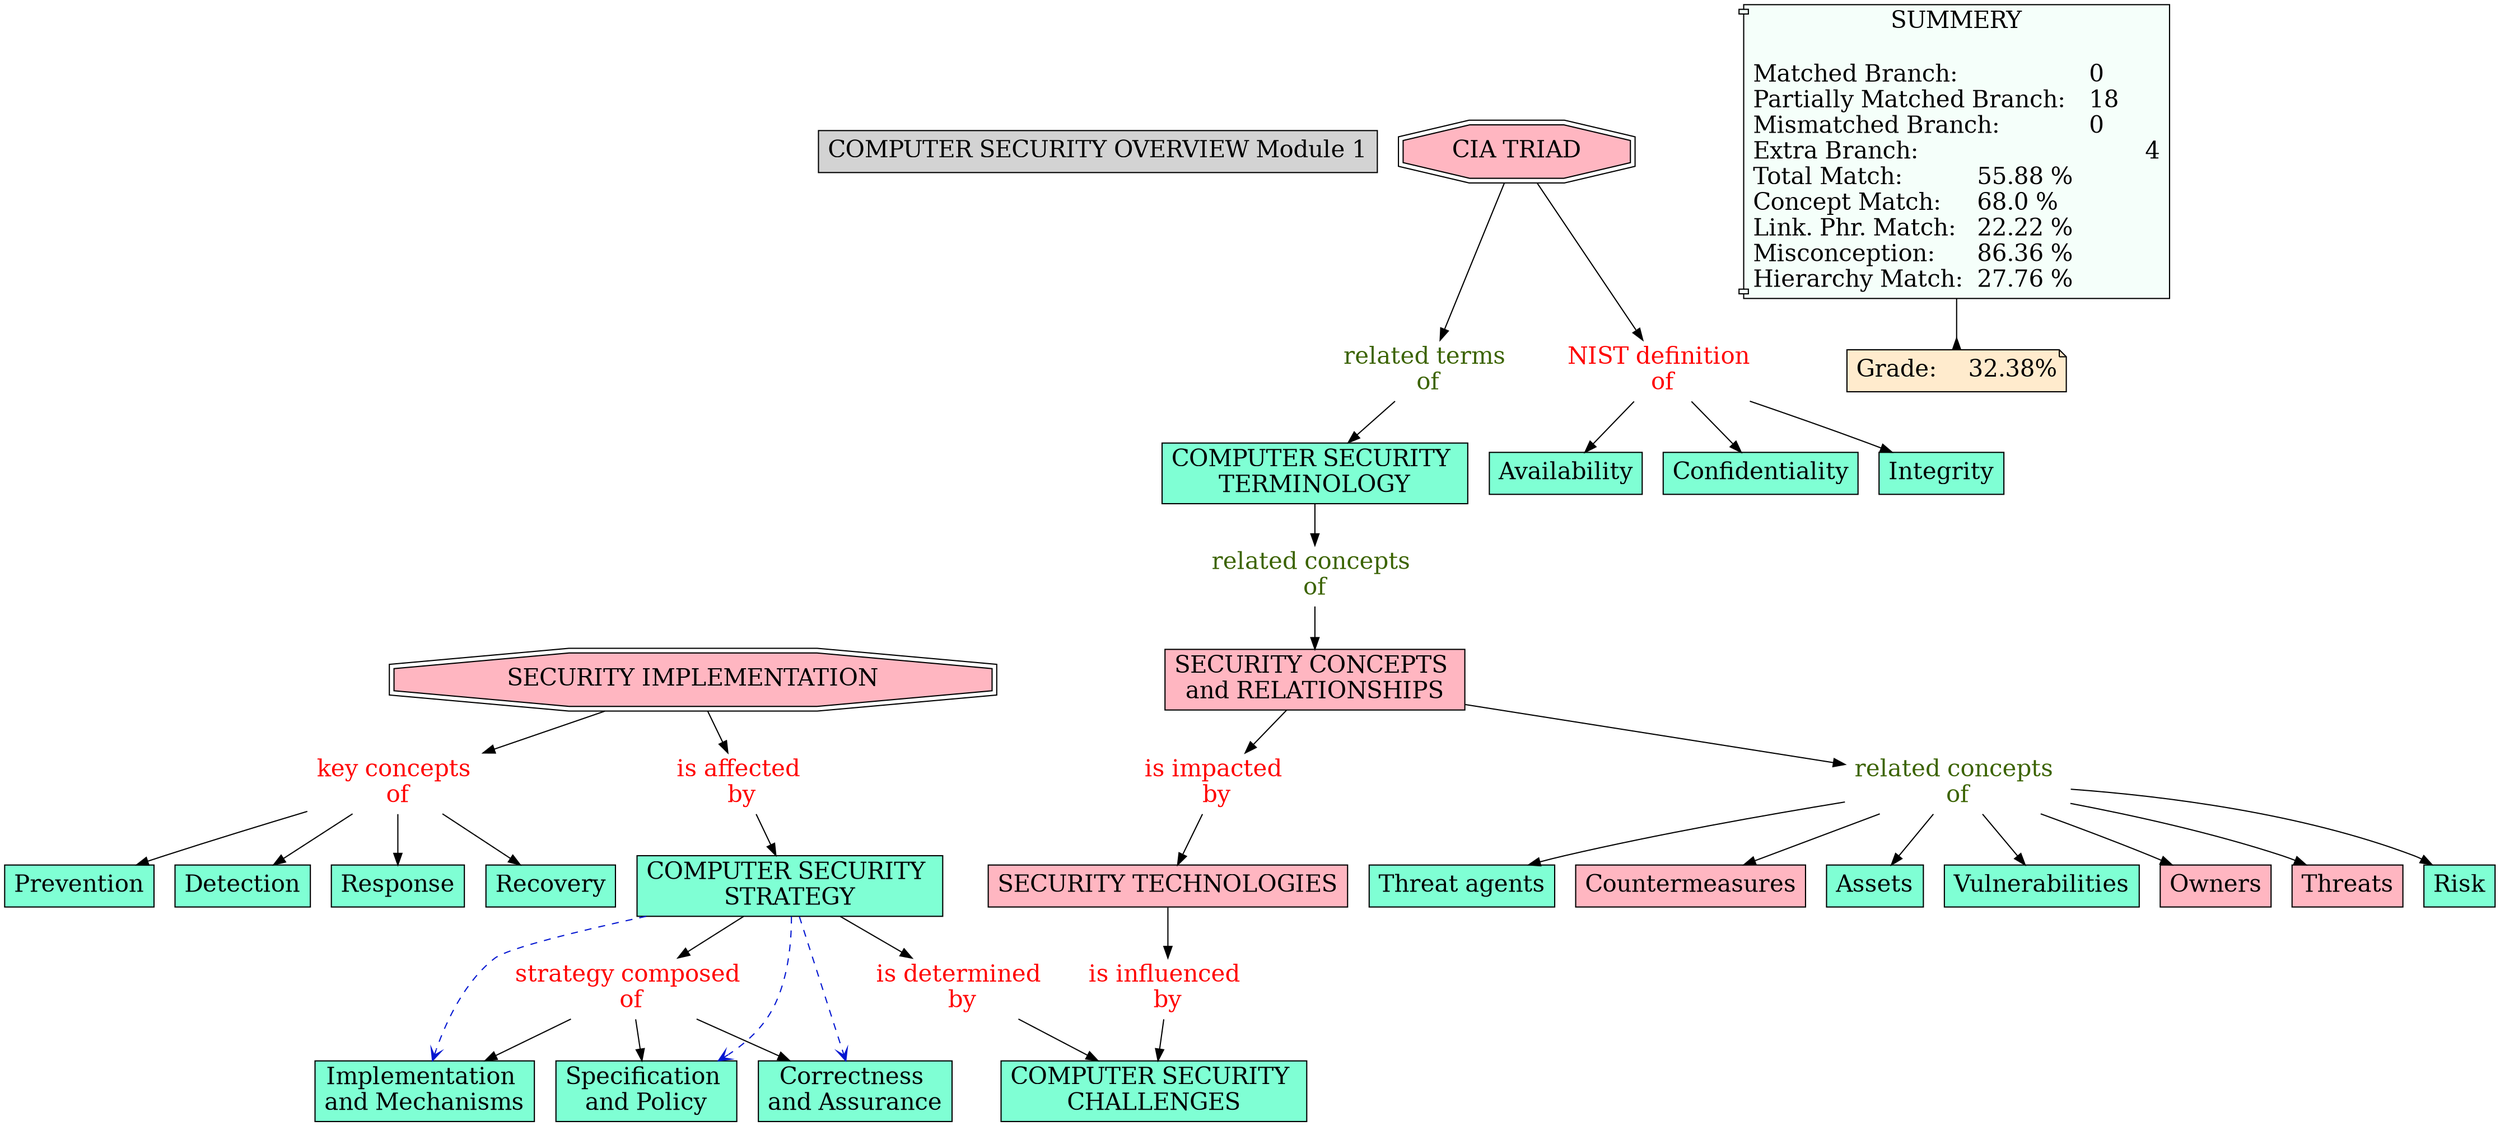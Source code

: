 // The Round Table
digraph {
	"1S2N15Y4S-PD7HZR-PF" [label="COMPUTER SECURITY OVERVIEW Module 1" Gsplines=true fontsize=20 shape=rect style=filled]
	"1S2N4CJCC-221WY2M-3DW" [label="COMPUTER SECURITY 
TERMINOLOGY" Gsplines=true fillcolor=aquamarine fontsize=20 shape=rect style=filled]
	"1S40W3TRP-5XM0N8-4MX" [label="related concepts 
of" Gsplines=true fontcolor="#3B6300" fontsize=20 shape=none]
	"1S2N4CJCC-221WY2M-3DW" -> "1S40W3TRP-5XM0N8-4MX" [constraint=true]
	"1S2N9W335-1X1MM33-7R7" [label="NIST definition 
of" Gsplines=true fontcolor=red fontsize=20 shape=none]
	"1S2N2QJK8-2MGKG0-1WB" [label=Availability Gsplines=true fillcolor=aquamarine fontsize=20 shape=rect style=filled]
	"1S2N9W335-1X1MM33-7R7" -> "1S2N2QJK8-2MGKG0-1WB" [constraint=true]
	"1S40W28FJ-28MH6R0-4LH" [label="is impacted 
by" Gsplines=true fontcolor=red fontsize=20 shape=none]
	"1S2N37JQK-1QD35BF-29C" [label="SECURITY TECHNOLOGIES
" Gsplines=true fillcolor="#FFB6C1" fontsize=20 shape=rect style=filled]
	"1S40W28FJ-28MH6R0-4LH" -> "1S2N37JQK-1QD35BF-29C" [constraint=true]
	"1S2N9W335-1X1MM33-7R7" [label="NIST definition 
of" Gsplines=true fontcolor=red fontsize=20 shape=none]
	"1S2N2QFDZ-125J02H-1W2" [label=Confidentiality Gsplines=true fillcolor=aquamarine fontsize=20 shape=rect style=filled]
	"1S2N9W335-1X1MM33-7R7" -> "1S2N2QFDZ-125J02H-1W2" [constraint=true]
	"1S2NC97F5-12W2H9P-9D9" [label="related concepts 
of" Gsplines=true fontcolor="#3B6300" fontsize=20 shape=none]
	"1S2N9Y7LC-1S38ZQN-7TS" [label=Vulnerabilities Gsplines=true fillcolor=aquamarine fontsize=20 shape=rect style=filled]
	"1S2NC97F5-12W2H9P-9D9" -> "1S2N9Y7LC-1S38ZQN-7TS" [constraint=true]
	"1S2NC97F5-12W2H9P-9D9" [label="related concepts 
of" Gsplines=true fontcolor="#3B6300" fontsize=20 shape=none]
	"1S2N9XTTG-89GLF9-7T0" [label=Owners Gsplines=true fillcolor="#FFB6C1" fontsize=20 shape=rect style=filled]
	"1S2NC97F5-12W2H9P-9D9" -> "1S2N9XTTG-89GLF9-7T0" [constraint=true]
	"1S40W5FJP-1H8CKMB-4Q5" [label="is determined 
by" Gsplines=true fontcolor=red fontsize=20 shape=none]
	"1S2N4BP56-191G7G6-3C7" [label="COMPUTER SECURITY 
CHALLENGES" Gsplines=true fillcolor=aquamarine fontsize=20 shape=rect style=filled]
	"1S40W5FJP-1H8CKMB-4Q5" -> "1S2N4BP56-191G7G6-3C7" [constraint=true]
	"1S2NC97F5-12W2H9P-9D9" [label="related concepts 
of" Gsplines=true fontcolor="#3B6300" fontsize=20 shape=none]
	"1S2N9Y6GS-13WYC0L-7TN" [label=Threats Gsplines=true fillcolor="#FFB6C1" fontsize=20 shape=rect style=filled]
	"1S2NC97F5-12W2H9P-9D9" -> "1S2N9Y6GS-13WYC0L-7TN" [constraint=true]
	"1S2N37JQK-1QD35BF-29C" [label="SECURITY TECHNOLOGIES
" Gsplines=true fillcolor="#FFB6C1" fontsize=20 shape=rect style=filled]
	"1S40W597S-1B0XBLY-4PW" [label="is influenced 
by" Gsplines=true fontcolor=red fontsize=20 shape=none]
	"1S2N37JQK-1QD35BF-29C" -> "1S40W597S-1B0XBLY-4PW" [constraint=true]
	"1S2N2T317-72PL5N-1Y2" [label="SECURITY IMPLEMENTATION
" Gsplines=true fillcolor="#FFB6C1" fontsize=20 shape=doubleoctagon style=filled]
	"1S40W5Y1W-1HR8CYL-4RJ" [label="is affected 
by" Gsplines=true fontcolor=red fontsize=20 shape=none]
	"1S2N2T317-72PL5N-1Y2" -> "1S40W5Y1W-1HR8CYL-4RJ" [constraint=true]
	"1S2N9TH84-2BNZQKD-7NV" [label="key concepts 
of" Gsplines=true fontcolor=red fontsize=20 shape=none]
	"1S2N2TY6L-1DTJFMF-1Z9" [label=Recovery Gsplines=true fillcolor=aquamarine fontsize=20 shape=rect style=filled]
	"1S2N9TH84-2BNZQKD-7NV" -> "1S2N2TY6L-1DTJFMF-1Z9" [constraint=true]
	"1S2N9W335-1X1MM33-7R7" [label="NIST definition 
of" Gsplines=true fontcolor=red fontsize=20 shape=none]
	"1S2N2QH19-BSV73-1W6" [label=Integrity Gsplines=true fillcolor=aquamarine fontsize=20 shape=rect style=filled]
	"1S2N9W335-1X1MM33-7R7" -> "1S2N2QH19-BSV73-1W6" [constraint=true]
	"1S2N9P7L3-26DPZBQ-7J6" [label="strategy composed 
of" Gsplines=true fontcolor=red fontsize=20 shape=none]
	"1S2N31CWZ-101XCDZ-25K" [label="Specification 
and Policy
" Gsplines=true fillcolor=aquamarine fontsize=20 shape=rect style=filled]
	"1S2N9P7L3-26DPZBQ-7J6" -> "1S2N31CWZ-101XCDZ-25K" [constraint=true]
	"1S40W5Y1W-1HR8CYL-4RJ" [label="is affected 
by" Gsplines=true fontcolor=red fontsize=20 shape=none]
	"1S2N30VGK-1HH2KXZ-24K" [label="COMPUTER SECURITY 
STRATEGY" Gsplines=true fillcolor=aquamarine fontsize=20 shape=rect style=filled]
	"1S40W5Y1W-1HR8CYL-4RJ" -> "1S2N30VGK-1HH2KXZ-24K" [constraint=true]
	"1S2N9TH84-2BNZQKD-7NV" [label="key concepts 
of" Gsplines=true fontcolor=red fontsize=20 shape=none]
	"1S2N2V04Z-LSQNG2-1ZF" [label=Prevention Gsplines=true fillcolor=aquamarine fontsize=20 shape=rect style=filled]
	"1S2N9TH84-2BNZQKD-7NV" -> "1S2N2V04Z-LSQNG2-1ZF" [constraint=true]
	"1S2NC97F5-12W2H9P-9D9" [label="related concepts 
of" Gsplines=true fontcolor="#3B6300" fontsize=20 shape=none]
	"1S2NB1K4F-1NXMNBH-7XG" [label=Risk Gsplines=true fillcolor=aquamarine fontsize=20 shape=rect style=filled]
	"1S2NC97F5-12W2H9P-9D9" -> "1S2NB1K4F-1NXMNBH-7XG" [constraint=true]
	"1S2N9P7L3-26DPZBQ-7J6" [label="strategy composed 
of" Gsplines=true fontcolor=red fontsize=20 shape=none]
	"1S2N31GJJ-Y99VVD-25T" [label="Correctness 
and Assurance
" Gsplines=true fillcolor=aquamarine fontsize=20 shape=rect style=filled]
	"1S2N9P7L3-26DPZBQ-7J6" -> "1S2N31GJJ-Y99VVD-25T" [constraint=true]
	"1S2NC97F5-12W2H9P-9D9" [label="related concepts 
of" Gsplines=true fontcolor="#3B6300" fontsize=20 shape=none]
	"1S2N9Y55H-2D7W5GB-7TJ" [label="Threat agents
" Gsplines=true fillcolor=aquamarine fontsize=20 shape=rect style=filled]
	"1S2NC97F5-12W2H9P-9D9" -> "1S2N9Y55H-2D7W5GB-7TJ" [constraint=true]
	"1S2NC97F5-12W2H9P-9D9" [label="related concepts 
of" Gsplines=true fontcolor="#3B6300" fontsize=20 shape=none]
	"1S2N9Y40X-1S5GM4K-7TD" [label=Countermeasures Gsplines=true fillcolor="#FFB6C1" fontsize=20 shape=rect style=filled]
	"1S2NC97F5-12W2H9P-9D9" -> "1S2N9Y40X-1S5GM4K-7TD" [constraint=true]
	"1S40W597S-1B0XBLY-4PW" [label="is influenced 
by" Gsplines=true fontcolor=red fontsize=20 shape=none]
	"1S2N4BP56-191G7G6-3C7" [label="COMPUTER SECURITY 
CHALLENGES" Gsplines=true fillcolor=aquamarine fontsize=20 shape=rect style=filled]
	"1S40W597S-1B0XBLY-4PW" -> "1S2N4BP56-191G7G6-3C7" [constraint=true]
	"1S2N30VGK-1HH2KXZ-24K" [label="COMPUTER SECURITY 
STRATEGY" Gsplines=true fillcolor=aquamarine fontsize=20 shape=rect style=filled]
	"1S2N9P7L3-26DPZBQ-7J6" [label="strategy composed 
of" Gsplines=true fontcolor=red fontsize=20 shape=none]
	"1S2N30VGK-1HH2KXZ-24K" -> "1S2N9P7L3-26DPZBQ-7J6" [constraint=true]
	"1S2N6TMV3-14Z55M9-3YH" [label="SECURITY CONCEPTS 
and RELATIONSHIPS
" Gsplines=true fillcolor="#FFB6C1" fontsize=20 shape=rect style=filled]
	"1S40W28FJ-28MH6R0-4LH" [label="is impacted 
by" Gsplines=true fontcolor=red fontsize=20 shape=none]
	"1S2N6TMV3-14Z55M9-3YH" -> "1S40W28FJ-28MH6R0-4LH" [constraint=true]
	"1S2N2Q513-1L04NLV-1VM" [label="CIA TRIAD" Gsplines=true fillcolor="#FFB6C1" fontsize=20 shape=doubleoctagon style=filled]
	"1S2N9W335-1X1MM33-7R7" [label="NIST definition 
of" Gsplines=true fontcolor=red fontsize=20 shape=none]
	"1S2N2Q513-1L04NLV-1VM" -> "1S2N9W335-1X1MM33-7R7" [constraint=true]
	"1S2N2Q513-1L04NLV-1VM" [label="CIA TRIAD" Gsplines=true fillcolor="#FFB6C1" fontsize=20 shape=doubleoctagon style=filled]
	"1S40W0T6H-177H35R-4J7" [label="related terms 
of" Gsplines=true fontcolor="#3B6300" fontsize=20 shape=none]
	"1S2N2Q513-1L04NLV-1VM" -> "1S40W0T6H-177H35R-4J7" [constraint=true]
	"1S2NC97F5-12W2H9P-9D9" [label="related concepts 
of" Gsplines=true fontcolor="#3B6300" fontsize=20 shape=none]
	"1S2N9ZTPF-1DR1N0S-7WS" [label=Assets Gsplines=true fillcolor=aquamarine fontsize=20 shape=rect style=filled]
	"1S2NC97F5-12W2H9P-9D9" -> "1S2N9ZTPF-1DR1N0S-7WS" [constraint=true]
	"1S2N30VGK-1HH2KXZ-24K" [label="COMPUTER SECURITY 
STRATEGY" Gsplines=true fillcolor=aquamarine fontsize=20 shape=rect style=filled]
	"1S40W5FJP-1H8CKMB-4Q5" [label="is determined 
by" Gsplines=true fontcolor=red fontsize=20 shape=none]
	"1S2N30VGK-1HH2KXZ-24K" -> "1S40W5FJP-1H8CKMB-4Q5" [constraint=true]
	"1S2N9P7L3-26DPZBQ-7J6" [label="strategy composed 
of" Gsplines=true fontcolor=red fontsize=20 shape=none]
	"1S2N31F5G-6HHPHY-25P" [label="Implementation 
and Mechanisms
" Gsplines=true fillcolor=aquamarine fontsize=20 shape=rect style=filled]
	"1S2N9P7L3-26DPZBQ-7J6" -> "1S2N31F5G-6HHPHY-25P" [constraint=true]
	"1S2N9TH84-2BNZQKD-7NV" [label="key concepts 
of" Gsplines=true fontcolor=red fontsize=20 shape=none]
	"1S2N2TT3M-3XX8V7-1Z1" [label=Detection Gsplines=true fillcolor=aquamarine fontsize=20 shape=rect style=filled]
	"1S2N9TH84-2BNZQKD-7NV" -> "1S2N2TT3M-3XX8V7-1Z1" [constraint=true]
	"1S2N9TH84-2BNZQKD-7NV" [label="key concepts 
of" Gsplines=true fontcolor=red fontsize=20 shape=none]
	"1S2N2TWB1-G4C2L6-1Z5" [label=Response Gsplines=true fillcolor=aquamarine fontsize=20 shape=rect style=filled]
	"1S2N9TH84-2BNZQKD-7NV" -> "1S2N2TWB1-G4C2L6-1Z5" [constraint=true]
	"1S40W0T6H-177H35R-4J7" [label="related terms 
of" Gsplines=true fontcolor="#3B6300" fontsize=20 shape=none]
	"1S2N4CJCC-221WY2M-3DW" [label="COMPUTER SECURITY 
TERMINOLOGY" Gsplines=true fillcolor=aquamarine fontsize=20 shape=rect style=filled]
	"1S40W0T6H-177H35R-4J7" -> "1S2N4CJCC-221WY2M-3DW" [constraint=true]
	"1S2N6TMV3-14Z55M9-3YH" [label="SECURITY CONCEPTS 
and RELATIONSHIPS
" Gsplines=true fillcolor="#FFB6C1" fontsize=20 shape=rect style=filled]
	"1S2NC97F5-12W2H9P-9D9" [label="related concepts 
of" Gsplines=true fontcolor="#3B6300" fontsize=20 shape=none]
	"1S2N6TMV3-14Z55M9-3YH" -> "1S2NC97F5-12W2H9P-9D9" [constraint=true]
	"1S40W3TRP-5XM0N8-4MX" [label="related concepts 
of" Gsplines=true fontcolor="#3B6300" fontsize=20 shape=none]
	"1S2N6TMV3-14Z55M9-3YH" [label="SECURITY CONCEPTS 
and RELATIONSHIPS
" Gsplines=true fillcolor="#FFB6C1" fontsize=20 shape=rect style=filled]
	"1S40W3TRP-5XM0N8-4MX" -> "1S2N6TMV3-14Z55M9-3YH" [constraint=true]
	"1S2N2T317-72PL5N-1Y2" [label="SECURITY IMPLEMENTATION
" Gsplines=true fillcolor="#FFB6C1" fontsize=20 shape=doubleoctagon style=filled]
	"1S2N9TH84-2BNZQKD-7NV" [label="key concepts 
of" Gsplines=true fontcolor=red fontsize=20 shape=none]
	"1S2N2T317-72PL5N-1Y2" -> "1S2N9TH84-2BNZQKD-7NV" [constraint=true]
	Stat [label="SUMMERY

Matched Branch:			0\lPartially Matched Branch:	18\lMismatched Branch:		0\lExtra Branch:				4\lTotal Match:		55.88 %\lConcept Match:	68.0 %\lLink. Phr. Match:	22.22 %\lMisconception:	86.36 %\lHierarchy Match:	27.76 %\l" Gsplines=true fillcolor="#F5FFFA" fontsize=20 shape=component style=filled]
	Grade [label="Grade:	32.38%" Gsplines=true fillcolor="#FFEBCD" fontsize=20 shape=note style=filled]
	Stat -> Grade [arrowhead=inv color=black constraint=true]
	"1S2N30VGK-1HH2KXZ-24K" -> "1S2N31CWZ-101XCDZ-25K" [arrowhead=open color="#0316D1" constraint=true style=dashed]
	"1S2N30VGK-1HH2KXZ-24K" -> "1S2N31F5G-6HHPHY-25P" [arrowhead=open color="#0316D1" constraint=true style=dashed]
	"1S2N30VGK-1HH2KXZ-24K" -> "1S2N31GJJ-Y99VVD-25T" [arrowhead=open color="#0316D1" constraint=true style=dashed]
}
